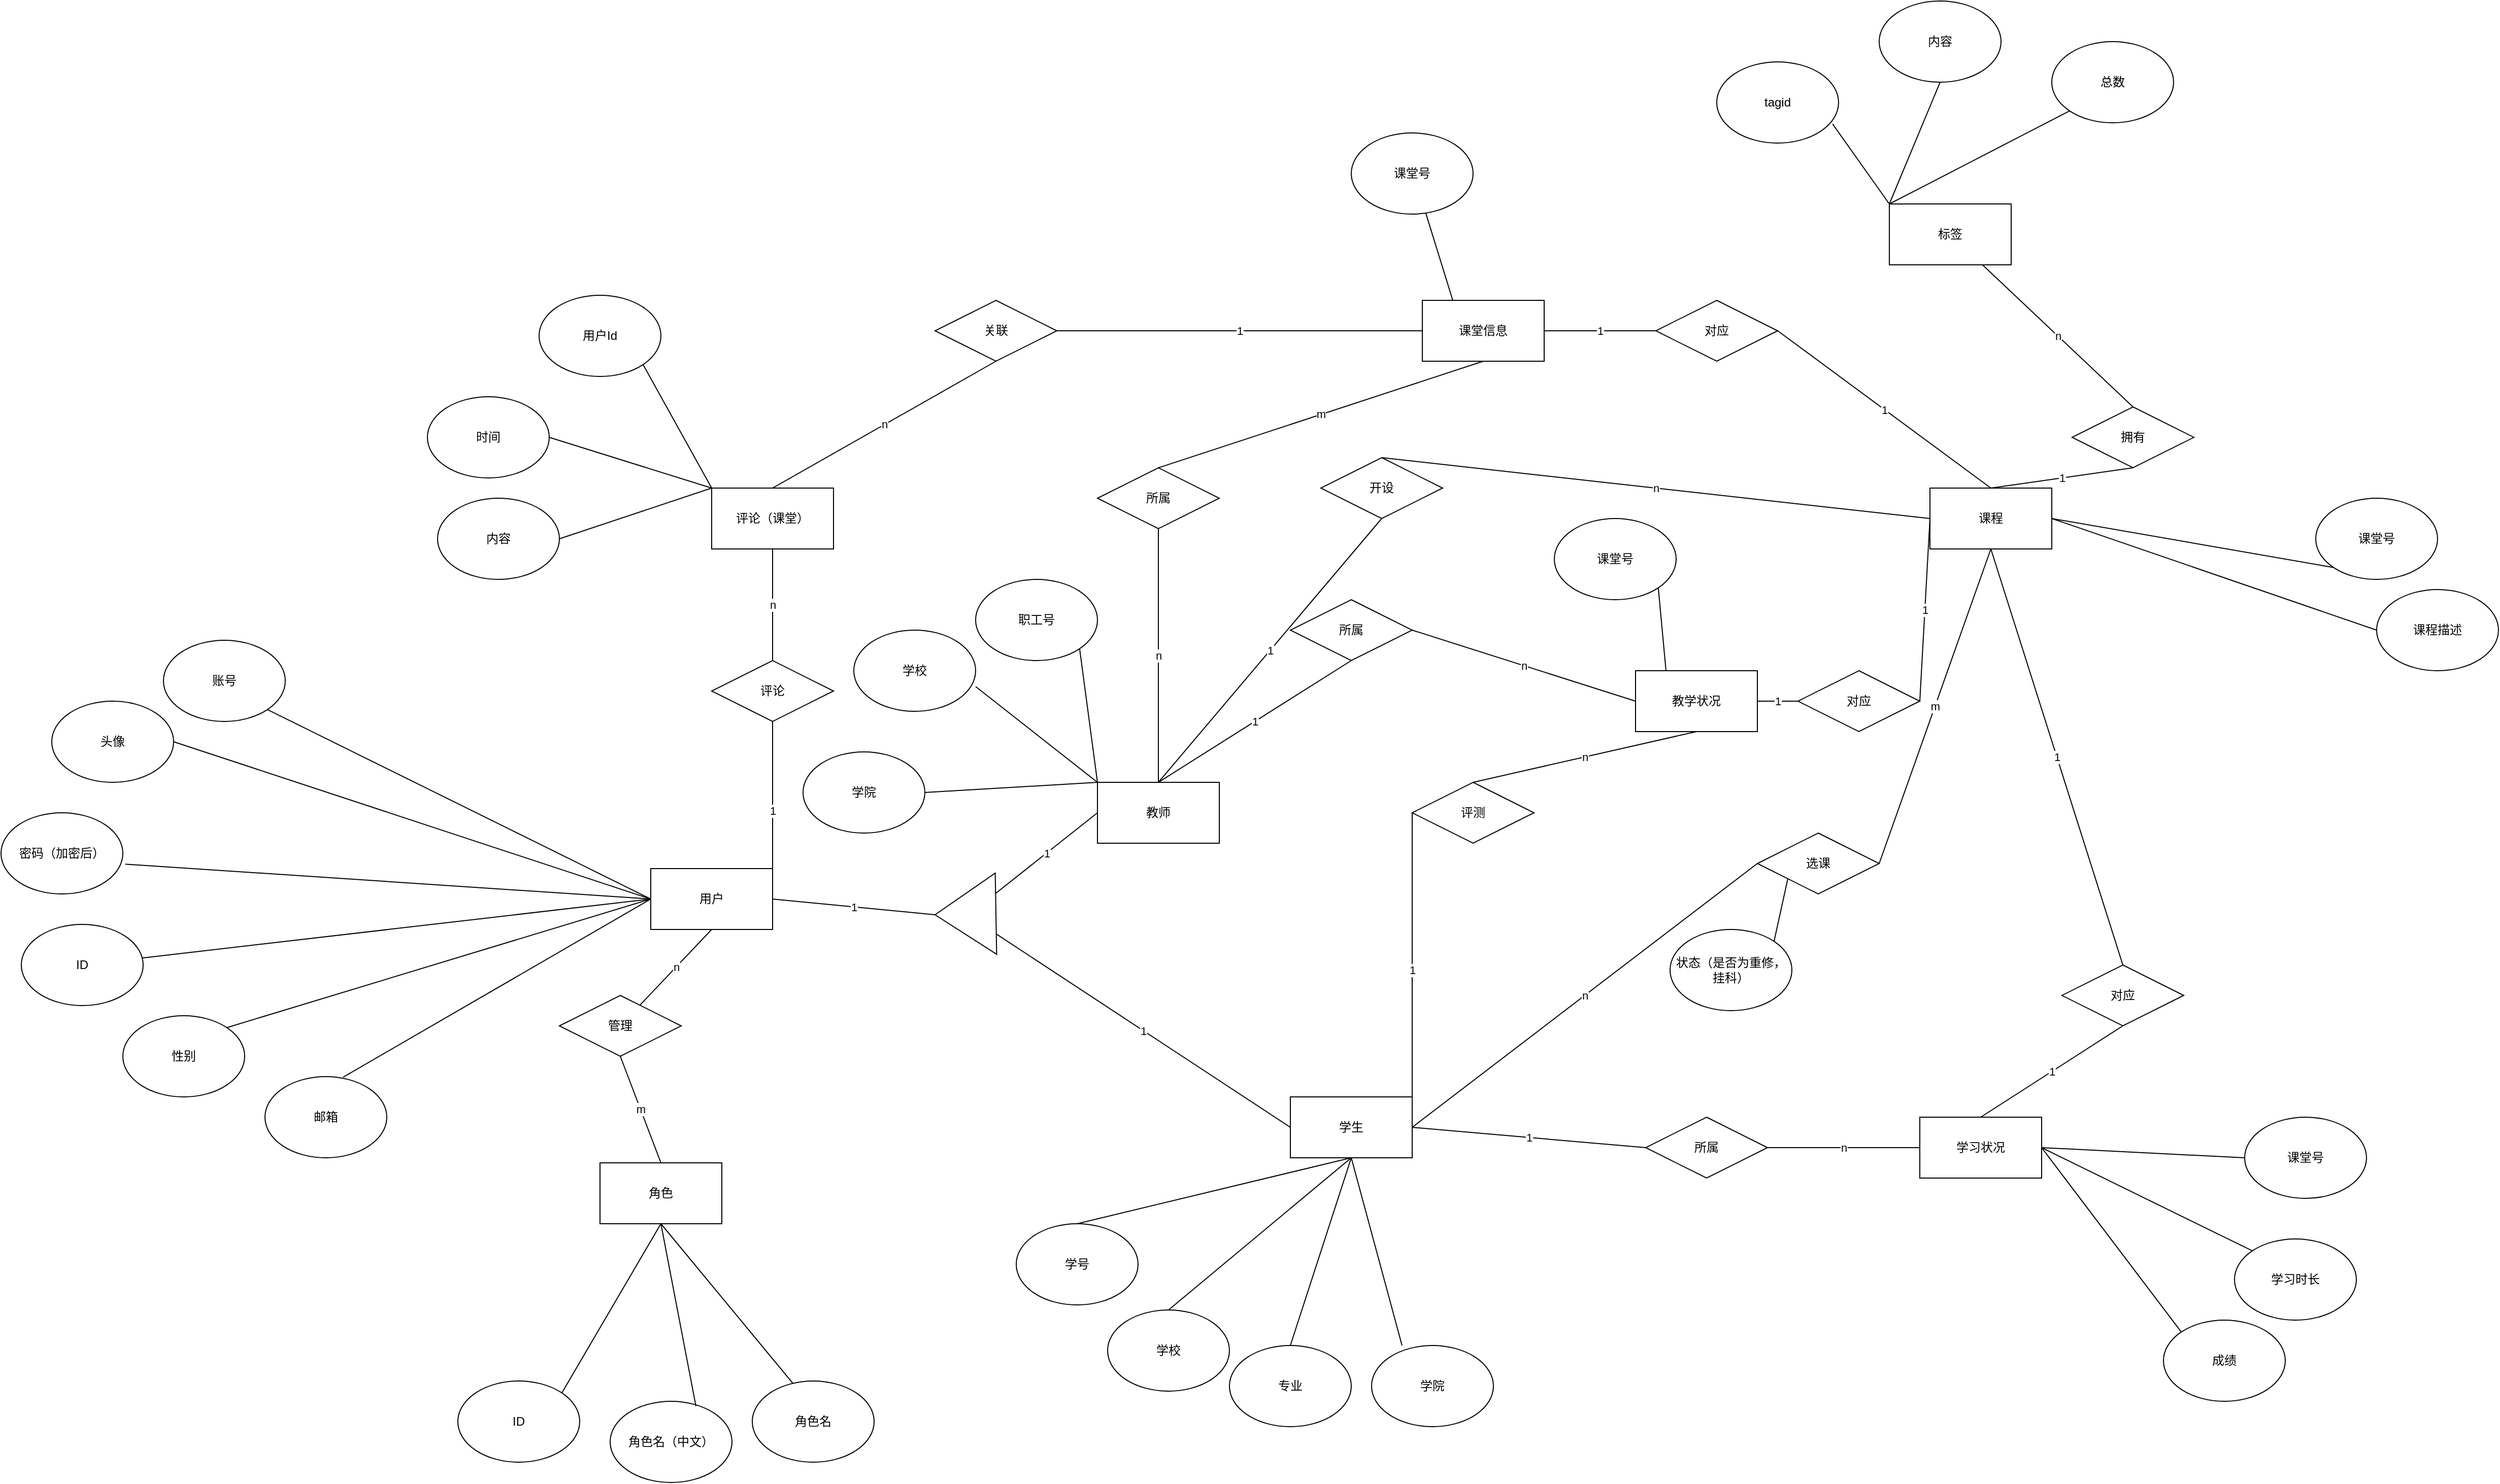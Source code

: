 <mxfile version="24.4.4" type="github">
  <diagram name="第 1 页" id="cqVoouBwEhZ9X5KKcfai">
    <mxGraphModel dx="2889" dy="1783" grid="1" gridSize="10" guides="1" tooltips="1" connect="1" arrows="1" fold="1" page="1" pageScale="1" pageWidth="827" pageHeight="1169" math="0" shadow="0">
      <root>
        <mxCell id="0" />
        <mxCell id="1" parent="0" />
        <mxCell id="4bgU9eHifBUtjP_TErYf-2" value="教师" style="rounded=0;whiteSpace=wrap;html=1;" parent="1" vertex="1">
          <mxGeometry x="-210" y="30" width="120" height="60" as="geometry" />
        </mxCell>
        <mxCell id="4bgU9eHifBUtjP_TErYf-3" value="角色" style="rounded=0;whiteSpace=wrap;html=1;" parent="1" vertex="1">
          <mxGeometry x="-700" y="405" width="120" height="60" as="geometry" />
        </mxCell>
        <mxCell id="4bgU9eHifBUtjP_TErYf-4" value="课程" style="rounded=0;whiteSpace=wrap;html=1;" parent="1" vertex="1">
          <mxGeometry x="610" y="-260" width="120" height="60" as="geometry" />
        </mxCell>
        <mxCell id="4bgU9eHifBUtjP_TErYf-6" value="用户" style="rounded=0;whiteSpace=wrap;html=1;" parent="1" vertex="1">
          <mxGeometry x="-650" y="115" width="120" height="60" as="geometry" />
        </mxCell>
        <mxCell id="4bgU9eHifBUtjP_TErYf-8" value="课堂信息" style="rounded=0;whiteSpace=wrap;html=1;" parent="1" vertex="1">
          <mxGeometry x="110" y="-445" width="120" height="60" as="geometry" />
        </mxCell>
        <mxCell id="_ENiOjXf8TxeeVIYlNAx-7" value="" style="edgeStyle=orthogonalEdgeStyle;rounded=0;orthogonalLoop=1;jettySize=auto;html=1;curved=1;strokeColor=none;" parent="1" source="NrnrOwtd3N4r6KxvUDXM-1" edge="1">
          <mxGeometry relative="1" as="geometry">
            <mxPoint x="780" y="-110" as="targetPoint" />
          </mxGeometry>
        </mxCell>
        <mxCell id="_ENiOjXf8TxeeVIYlNAx-1" value="管理" style="rhombus;whiteSpace=wrap;html=1;" parent="1" vertex="1">
          <mxGeometry x="-740" y="240" width="120" height="60" as="geometry" />
        </mxCell>
        <mxCell id="_ENiOjXf8TxeeVIYlNAx-10" value="m" style="endArrow=none;html=1;rounded=0;exitX=0.5;exitY=1;exitDx=0;exitDy=0;entryX=0.5;entryY=0;entryDx=0;entryDy=0;" parent="1" source="_ENiOjXf8TxeeVIYlNAx-1" target="4bgU9eHifBUtjP_TErYf-3" edge="1">
          <mxGeometry width="50" height="50" relative="1" as="geometry">
            <mxPoint x="320" y="610" as="sourcePoint" />
            <mxPoint x="190" y="730" as="targetPoint" />
          </mxGeometry>
        </mxCell>
        <mxCell id="_ENiOjXf8TxeeVIYlNAx-14" value="n" style="endArrow=none;html=1;rounded=0;exitX=0.5;exitY=1;exitDx=0;exitDy=0;" parent="1" source="4bgU9eHifBUtjP_TErYf-6" target="_ENiOjXf8TxeeVIYlNAx-1" edge="1">
          <mxGeometry width="50" height="50" relative="1" as="geometry">
            <mxPoint x="390" y="500" as="sourcePoint" />
            <mxPoint x="390" y="530" as="targetPoint" />
          </mxGeometry>
        </mxCell>
        <mxCell id="_ENiOjXf8TxeeVIYlNAx-17" value="1" style="endArrow=none;html=1;rounded=0;exitX=1;exitY=0.5;exitDx=0;exitDy=0;entryX=1;entryY=0.5;entryDx=0;entryDy=0;" parent="1" source="yRXkFGDhp4ZDQFp8mR-t-1" target="4bgU9eHifBUtjP_TErYf-6" edge="1">
          <mxGeometry width="50" height="50" relative="1" as="geometry">
            <mxPoint x="-370" y="155" as="sourcePoint" />
            <mxPoint x="-100" y="370" as="targetPoint" />
          </mxGeometry>
        </mxCell>
        <mxCell id="_ENiOjXf8TxeeVIYlNAx-18" value="1" style="endArrow=none;html=1;rounded=0;entryX=0;entryY=0.5;entryDx=0;entryDy=0;exitX=0;exitY=0.25;exitDx=0;exitDy=0;" parent="1" source="yRXkFGDhp4ZDQFp8mR-t-1" target="4bgU9eHifBUtjP_TErYf-1" edge="1">
          <mxGeometry width="50" height="50" relative="1" as="geometry">
            <mxPoint x="-250" y="155" as="sourcePoint" />
            <mxPoint x="565" y="270" as="targetPoint" />
          </mxGeometry>
        </mxCell>
        <mxCell id="_ENiOjXf8TxeeVIYlNAx-19" value="1" style="endArrow=none;html=1;rounded=0;entryX=0;entryY=0.5;entryDx=0;entryDy=0;exitX=0;exitY=0.75;exitDx=0;exitDy=0;" parent="1" source="yRXkFGDhp4ZDQFp8mR-t-1" target="4bgU9eHifBUtjP_TErYf-2" edge="1">
          <mxGeometry width="50" height="50" relative="1" as="geometry">
            <mxPoint x="-250" y="155" as="sourcePoint" />
            <mxPoint x="565" y="270" as="targetPoint" />
          </mxGeometry>
        </mxCell>
        <mxCell id="_ENiOjXf8TxeeVIYlNAx-21" value="所属" style="rhombus;whiteSpace=wrap;html=1;" parent="1" vertex="1">
          <mxGeometry x="-210" y="-280" width="120" height="60" as="geometry" />
        </mxCell>
        <mxCell id="_ENiOjXf8TxeeVIYlNAx-22" value="选课" style="rhombus;whiteSpace=wrap;html=1;" parent="1" vertex="1">
          <mxGeometry x="440" y="80" width="120" height="60" as="geometry" />
        </mxCell>
        <mxCell id="_ENiOjXf8TxeeVIYlNAx-23" value="m" style="endArrow=none;html=1;rounded=0;entryX=0.5;entryY=1;entryDx=0;entryDy=0;exitX=0.5;exitY=0;exitDx=0;exitDy=0;" parent="1" source="_ENiOjXf8TxeeVIYlNAx-21" target="4bgU9eHifBUtjP_TErYf-8" edge="1">
          <mxGeometry width="50" height="50" relative="1" as="geometry">
            <mxPoint x="510" as="sourcePoint" />
            <mxPoint x="560" y="-50" as="targetPoint" />
          </mxGeometry>
        </mxCell>
        <mxCell id="_ENiOjXf8TxeeVIYlNAx-24" value="n" style="endArrow=none;html=1;rounded=0;exitX=0.5;exitY=1;exitDx=0;exitDy=0;entryX=0.5;entryY=0;entryDx=0;entryDy=0;" parent="1" source="_ENiOjXf8TxeeVIYlNAx-21" target="4bgU9eHifBUtjP_TErYf-2" edge="1">
          <mxGeometry width="50" height="50" relative="1" as="geometry">
            <mxPoint x="510" as="sourcePoint" />
            <mxPoint x="560" y="-50" as="targetPoint" />
          </mxGeometry>
        </mxCell>
        <mxCell id="_ENiOjXf8TxeeVIYlNAx-25" value="m" style="endArrow=none;html=1;rounded=0;entryX=0.5;entryY=1;entryDx=0;entryDy=0;exitX=1;exitY=0.5;exitDx=0;exitDy=0;" parent="1" source="_ENiOjXf8TxeeVIYlNAx-22" target="4bgU9eHifBUtjP_TErYf-4" edge="1">
          <mxGeometry width="50" height="50" relative="1" as="geometry">
            <mxPoint x="510" as="sourcePoint" />
            <mxPoint x="560" y="-50" as="targetPoint" />
          </mxGeometry>
        </mxCell>
        <mxCell id="_ENiOjXf8TxeeVIYlNAx-26" value="n" style="endArrow=none;html=1;rounded=0;entryX=1;entryY=0.5;entryDx=0;entryDy=0;exitX=0;exitY=0.5;exitDx=0;exitDy=0;" parent="1" source="_ENiOjXf8TxeeVIYlNAx-22" target="4bgU9eHifBUtjP_TErYf-1" edge="1">
          <mxGeometry width="50" height="50" relative="1" as="geometry">
            <mxPoint x="700" y="140" as="sourcePoint" />
            <mxPoint x="560" y="-50" as="targetPoint" />
          </mxGeometry>
        </mxCell>
        <mxCell id="_ENiOjXf8TxeeVIYlNAx-27" value="对应" style="rhombus;whiteSpace=wrap;html=1;" parent="1" vertex="1">
          <mxGeometry x="340" y="-445" width="120" height="60" as="geometry" />
        </mxCell>
        <mxCell id="_ENiOjXf8TxeeVIYlNAx-28" value="1" style="endArrow=none;html=1;rounded=0;entryX=1;entryY=0.5;entryDx=0;entryDy=0;exitX=0;exitY=0.5;exitDx=0;exitDy=0;" parent="1" source="_ENiOjXf8TxeeVIYlNAx-27" target="4bgU9eHifBUtjP_TErYf-8" edge="1">
          <mxGeometry width="50" height="50" relative="1" as="geometry">
            <mxPoint x="510" y="-100" as="sourcePoint" />
            <mxPoint x="560" y="-150" as="targetPoint" />
          </mxGeometry>
        </mxCell>
        <mxCell id="_ENiOjXf8TxeeVIYlNAx-29" value="1" style="endArrow=none;html=1;rounded=0;entryX=1;entryY=0.5;entryDx=0;entryDy=0;exitX=0.5;exitY=0;exitDx=0;exitDy=0;" parent="1" source="4bgU9eHifBUtjP_TErYf-4" target="_ENiOjXf8TxeeVIYlNAx-27" edge="1">
          <mxGeometry width="50" height="50" relative="1" as="geometry">
            <mxPoint x="510" y="-100" as="sourcePoint" />
            <mxPoint x="560" y="-150" as="targetPoint" />
          </mxGeometry>
        </mxCell>
        <mxCell id="_ENiOjXf8TxeeVIYlNAx-30" value="学习状况" style="rounded=0;whiteSpace=wrap;html=1;" parent="1" vertex="1">
          <mxGeometry x="600" y="360" width="120" height="60" as="geometry" />
        </mxCell>
        <mxCell id="_ENiOjXf8TxeeVIYlNAx-32" value="教学状况" style="rounded=0;whiteSpace=wrap;html=1;" parent="1" vertex="1">
          <mxGeometry x="320" y="-80" width="120" height="60" as="geometry" />
        </mxCell>
        <mxCell id="_ENiOjXf8TxeeVIYlNAx-40" value="评论（课堂）" style="rounded=0;whiteSpace=wrap;html=1;" parent="1" vertex="1">
          <mxGeometry x="-590" y="-260" width="120" height="60" as="geometry" />
        </mxCell>
        <mxCell id="_ENiOjXf8TxeeVIYlNAx-43" value="对应" style="rhombus;whiteSpace=wrap;html=1;" parent="1" vertex="1">
          <mxGeometry x="480" y="-80" width="120" height="60" as="geometry" />
        </mxCell>
        <mxCell id="_ENiOjXf8TxeeVIYlNAx-44" value="对应" style="rhombus;whiteSpace=wrap;html=1;" parent="1" vertex="1">
          <mxGeometry x="740" y="210" width="120" height="60" as="geometry" />
        </mxCell>
        <mxCell id="_ENiOjXf8TxeeVIYlNAx-45" value="1" style="endArrow=none;html=1;rounded=0;entryX=0;entryY=0.5;entryDx=0;entryDy=0;exitX=1;exitY=0.5;exitDx=0;exitDy=0;" parent="1" source="_ENiOjXf8TxeeVIYlNAx-43" target="4bgU9eHifBUtjP_TErYf-4" edge="1">
          <mxGeometry width="50" height="50" relative="1" as="geometry">
            <mxPoint x="370" as="sourcePoint" />
            <mxPoint x="420" y="-50" as="targetPoint" />
          </mxGeometry>
        </mxCell>
        <mxCell id="_ENiOjXf8TxeeVIYlNAx-46" value="1" style="endArrow=none;html=1;rounded=0;entryX=0;entryY=0.5;entryDx=0;entryDy=0;exitX=1;exitY=0.5;exitDx=0;exitDy=0;" parent="1" source="_ENiOjXf8TxeeVIYlNAx-32" target="_ENiOjXf8TxeeVIYlNAx-43" edge="1">
          <mxGeometry width="50" height="50" relative="1" as="geometry">
            <mxPoint x="370" as="sourcePoint" />
            <mxPoint x="420" y="-50" as="targetPoint" />
          </mxGeometry>
        </mxCell>
        <mxCell id="_ENiOjXf8TxeeVIYlNAx-47" value="1" style="endArrow=none;html=1;rounded=0;entryX=0.5;entryY=0;entryDx=0;entryDy=0;exitX=0.5;exitY=1;exitDx=0;exitDy=0;" parent="1" source="4bgU9eHifBUtjP_TErYf-4" target="_ENiOjXf8TxeeVIYlNAx-44" edge="1">
          <mxGeometry width="50" height="50" relative="1" as="geometry">
            <mxPoint x="580" y="-50" as="sourcePoint" />
            <mxPoint x="420" y="-50" as="targetPoint" />
          </mxGeometry>
        </mxCell>
        <mxCell id="_ENiOjXf8TxeeVIYlNAx-49" value="1" style="endArrow=none;html=1;rounded=0;entryX=0.5;entryY=0;entryDx=0;entryDy=0;exitX=0.5;exitY=1;exitDx=0;exitDy=0;" parent="1" source="_ENiOjXf8TxeeVIYlNAx-44" target="_ENiOjXf8TxeeVIYlNAx-30" edge="1">
          <mxGeometry width="50" height="50" relative="1" as="geometry">
            <mxPoint x="370" as="sourcePoint" />
            <mxPoint x="420" y="-50" as="targetPoint" />
          </mxGeometry>
        </mxCell>
        <mxCell id="_ENiOjXf8TxeeVIYlNAx-51" value="所属" style="rhombus;whiteSpace=wrap;html=1;" parent="1" vertex="1">
          <mxGeometry x="-20" y="-150" width="120" height="60" as="geometry" />
        </mxCell>
        <mxCell id="_ENiOjXf8TxeeVIYlNAx-52" value="所属" style="rhombus;whiteSpace=wrap;html=1;" parent="1" vertex="1">
          <mxGeometry x="330" y="360" width="120" height="60" as="geometry" />
        </mxCell>
        <mxCell id="_ENiOjXf8TxeeVIYlNAx-53" value="1" style="endArrow=none;html=1;rounded=0;entryX=0;entryY=0.5;entryDx=0;entryDy=0;exitX=1;exitY=0.5;exitDx=0;exitDy=0;" parent="1" source="4bgU9eHifBUtjP_TErYf-1" target="_ENiOjXf8TxeeVIYlNAx-52" edge="1">
          <mxGeometry width="50" height="50" relative="1" as="geometry">
            <mxPoint x="370" y="100" as="sourcePoint" />
            <mxPoint x="420" y="50" as="targetPoint" />
          </mxGeometry>
        </mxCell>
        <mxCell id="_ENiOjXf8TxeeVIYlNAx-54" value="n" style="endArrow=none;html=1;rounded=0;entryX=0;entryY=0.5;entryDx=0;entryDy=0;exitX=1;exitY=0.5;exitDx=0;exitDy=0;" parent="1" source="_ENiOjXf8TxeeVIYlNAx-52" target="_ENiOjXf8TxeeVIYlNAx-30" edge="1">
          <mxGeometry width="50" height="50" relative="1" as="geometry">
            <mxPoint x="370" y="100" as="sourcePoint" />
            <mxPoint x="420" y="50" as="targetPoint" />
          </mxGeometry>
        </mxCell>
        <mxCell id="_ENiOjXf8TxeeVIYlNAx-55" value="1" style="endArrow=none;html=1;rounded=0;entryX=0.5;entryY=1;entryDx=0;entryDy=0;exitX=0.5;exitY=0;exitDx=0;exitDy=0;" parent="1" source="4bgU9eHifBUtjP_TErYf-2" target="_ENiOjXf8TxeeVIYlNAx-51" edge="1">
          <mxGeometry width="50" height="50" relative="1" as="geometry">
            <mxPoint x="370" y="100" as="sourcePoint" />
            <mxPoint x="420" y="50" as="targetPoint" />
          </mxGeometry>
        </mxCell>
        <mxCell id="_ENiOjXf8TxeeVIYlNAx-56" value="n" style="endArrow=none;html=1;rounded=0;entryX=0;entryY=0.5;entryDx=0;entryDy=0;exitX=1;exitY=0.5;exitDx=0;exitDy=0;" parent="1" source="_ENiOjXf8TxeeVIYlNAx-51" target="_ENiOjXf8TxeeVIYlNAx-32" edge="1">
          <mxGeometry width="50" height="50" relative="1" as="geometry">
            <mxPoint x="370" y="100" as="sourcePoint" />
            <mxPoint x="420" y="50" as="targetPoint" />
          </mxGeometry>
        </mxCell>
        <mxCell id="_ENiOjXf8TxeeVIYlNAx-58" value="标签" style="rounded=0;whiteSpace=wrap;html=1;" parent="1" vertex="1">
          <mxGeometry x="570" y="-540" width="120" height="60" as="geometry" />
        </mxCell>
        <mxCell id="_ENiOjXf8TxeeVIYlNAx-59" value="拥有" style="rhombus;whiteSpace=wrap;html=1;" parent="1" vertex="1">
          <mxGeometry x="750" y="-340" width="120" height="60" as="geometry" />
        </mxCell>
        <mxCell id="_ENiOjXf8TxeeVIYlNAx-60" value="1" style="endArrow=none;html=1;rounded=0;entryX=0.5;entryY=1;entryDx=0;entryDy=0;exitX=0.5;exitY=0;exitDx=0;exitDy=0;" parent="1" source="4bgU9eHifBUtjP_TErYf-4" target="_ENiOjXf8TxeeVIYlNAx-59" edge="1">
          <mxGeometry width="50" height="50" relative="1" as="geometry">
            <mxPoint x="550" y="-200" as="sourcePoint" />
            <mxPoint x="600" y="-250" as="targetPoint" />
          </mxGeometry>
        </mxCell>
        <mxCell id="_ENiOjXf8TxeeVIYlNAx-61" value="n" style="endArrow=none;html=1;rounded=0;exitX=0.5;exitY=0;exitDx=0;exitDy=0;" parent="1" source="_ENiOjXf8TxeeVIYlNAx-59" target="_ENiOjXf8TxeeVIYlNAx-58" edge="1">
          <mxGeometry width="50" height="50" relative="1" as="geometry">
            <mxPoint x="550" y="-200" as="sourcePoint" />
            <mxPoint x="600" y="-250" as="targetPoint" />
          </mxGeometry>
        </mxCell>
        <mxCell id="_ENiOjXf8TxeeVIYlNAx-62" value="关联" style="rhombus;whiteSpace=wrap;html=1;" parent="1" vertex="1">
          <mxGeometry x="-370" y="-445" width="120" height="60" as="geometry" />
        </mxCell>
        <mxCell id="_ENiOjXf8TxeeVIYlNAx-63" value="n" style="endArrow=none;html=1;rounded=0;entryX=0.5;entryY=0;entryDx=0;entryDy=0;exitX=0.5;exitY=1;exitDx=0;exitDy=0;" parent="1" source="_ENiOjXf8TxeeVIYlNAx-62" target="_ENiOjXf8TxeeVIYlNAx-40" edge="1">
          <mxGeometry width="50" height="50" relative="1" as="geometry">
            <mxPoint x="560" y="-300" as="sourcePoint" />
            <mxPoint x="610" y="-350" as="targetPoint" />
          </mxGeometry>
        </mxCell>
        <mxCell id="_ENiOjXf8TxeeVIYlNAx-64" value="1" style="endArrow=none;html=1;rounded=0;entryX=1;entryY=0.5;entryDx=0;entryDy=0;exitX=0;exitY=0.5;exitDx=0;exitDy=0;" parent="1" source="4bgU9eHifBUtjP_TErYf-8" target="_ENiOjXf8TxeeVIYlNAx-62" edge="1">
          <mxGeometry width="50" height="50" relative="1" as="geometry">
            <mxPoint x="560" y="-300" as="sourcePoint" />
            <mxPoint x="610" y="-350" as="targetPoint" />
          </mxGeometry>
        </mxCell>
        <mxCell id="_ENiOjXf8TxeeVIYlNAx-66" value="账号" style="ellipse;whiteSpace=wrap;html=1;" parent="1" vertex="1">
          <mxGeometry x="-1130" y="-110" width="120" height="80" as="geometry" />
        </mxCell>
        <mxCell id="_ENiOjXf8TxeeVIYlNAx-67" value="ID" style="ellipse;whiteSpace=wrap;html=1;" parent="1" vertex="1">
          <mxGeometry x="-1270" y="170" width="120" height="80" as="geometry" />
        </mxCell>
        <mxCell id="_ENiOjXf8TxeeVIYlNAx-68" value="密码（加密后）" style="ellipse;whiteSpace=wrap;html=1;" parent="1" vertex="1">
          <mxGeometry x="-1290" y="60" width="120" height="80" as="geometry" />
        </mxCell>
        <mxCell id="_ENiOjXf8TxeeVIYlNAx-69" value="" style="endArrow=none;html=1;rounded=0;exitX=0;exitY=0.5;exitDx=0;exitDy=0;" parent="1" source="4bgU9eHifBUtjP_TErYf-6" target="_ENiOjXf8TxeeVIYlNAx-67" edge="1">
          <mxGeometry width="50" height="50" relative="1" as="geometry">
            <mxPoint x="450" y="340" as="sourcePoint" />
            <mxPoint x="500" y="290" as="targetPoint" />
          </mxGeometry>
        </mxCell>
        <mxCell id="_ENiOjXf8TxeeVIYlNAx-70" value="" style="endArrow=none;html=1;rounded=0;entryX=1;entryY=1;entryDx=0;entryDy=0;exitX=0;exitY=0.5;exitDx=0;exitDy=0;" parent="1" source="4bgU9eHifBUtjP_TErYf-6" target="_ENiOjXf8TxeeVIYlNAx-66" edge="1">
          <mxGeometry width="50" height="50" relative="1" as="geometry">
            <mxPoint x="320" y="350" as="sourcePoint" />
            <mxPoint x="500" y="290" as="targetPoint" />
          </mxGeometry>
        </mxCell>
        <mxCell id="_ENiOjXf8TxeeVIYlNAx-71" value="" style="endArrow=none;html=1;rounded=0;exitX=1.02;exitY=0.633;exitDx=0;exitDy=0;entryX=0;entryY=0.5;entryDx=0;entryDy=0;exitPerimeter=0;" parent="1" source="_ENiOjXf8TxeeVIYlNAx-68" target="4bgU9eHifBUtjP_TErYf-6" edge="1">
          <mxGeometry width="50" height="50" relative="1" as="geometry">
            <mxPoint x="450" y="340" as="sourcePoint" />
            <mxPoint x="320" y="350" as="targetPoint" />
          </mxGeometry>
        </mxCell>
        <mxCell id="_ENiOjXf8TxeeVIYlNAx-82" value="角色名（中文）" style="ellipse;whiteSpace=wrap;html=1;" parent="1" vertex="1">
          <mxGeometry x="-690" y="640" width="120" height="80" as="geometry" />
        </mxCell>
        <mxCell id="_ENiOjXf8TxeeVIYlNAx-83" value="角色名" style="ellipse;whiteSpace=wrap;html=1;" parent="1" vertex="1">
          <mxGeometry x="-550" y="620" width="120" height="80" as="geometry" />
        </mxCell>
        <mxCell id="_ENiOjXf8TxeeVIYlNAx-84" value="" style="endArrow=none;html=1;rounded=0;exitX=0.335;exitY=0.032;exitDx=0;exitDy=0;entryX=0.5;entryY=1;entryDx=0;entryDy=0;exitPerimeter=0;" parent="1" source="_ENiOjXf8TxeeVIYlNAx-83" target="4bgU9eHifBUtjP_TErYf-3" edge="1">
          <mxGeometry width="50" height="50" relative="1" as="geometry">
            <mxPoint x="450" y="640" as="sourcePoint" />
            <mxPoint x="130" y="770" as="targetPoint" />
          </mxGeometry>
        </mxCell>
        <mxCell id="_ENiOjXf8TxeeVIYlNAx-85" value="" style="endArrow=none;html=1;rounded=0;entryX=0.5;entryY=1;entryDx=0;entryDy=0;exitX=0.704;exitY=0.06;exitDx=0;exitDy=0;exitPerimeter=0;" parent="1" source="_ENiOjXf8TxeeVIYlNAx-82" target="4bgU9eHifBUtjP_TErYf-3" edge="1">
          <mxGeometry width="50" height="50" relative="1" as="geometry">
            <mxPoint x="450" y="640" as="sourcePoint" />
            <mxPoint x="500" y="590" as="targetPoint" />
          </mxGeometry>
        </mxCell>
        <mxCell id="_ENiOjXf8TxeeVIYlNAx-86" value="ID" style="ellipse;whiteSpace=wrap;html=1;" parent="1" vertex="1">
          <mxGeometry x="-840" y="620" width="120" height="80" as="geometry" />
        </mxCell>
        <mxCell id="_ENiOjXf8TxeeVIYlNAx-88" value="" style="endArrow=none;html=1;rounded=0;entryX=0.5;entryY=1;entryDx=0;entryDy=0;exitX=1;exitY=0;exitDx=0;exitDy=0;" parent="1" source="_ENiOjXf8TxeeVIYlNAx-86" target="4bgU9eHifBUtjP_TErYf-3" edge="1">
          <mxGeometry width="50" height="50" relative="1" as="geometry">
            <mxPoint x="250" y="790" as="sourcePoint" />
            <mxPoint x="300" y="740" as="targetPoint" />
          </mxGeometry>
        </mxCell>
        <mxCell id="_ENiOjXf8TxeeVIYlNAx-92" value="头像" style="ellipse;whiteSpace=wrap;html=1;" parent="1" vertex="1">
          <mxGeometry x="-1240" y="-50" width="120" height="80" as="geometry" />
        </mxCell>
        <mxCell id="_ENiOjXf8TxeeVIYlNAx-99" value="" style="endArrow=none;html=1;rounded=0;entryX=0;entryY=0.5;entryDx=0;entryDy=0;exitX=1;exitY=0.5;exitDx=0;exitDy=0;" parent="1" source="_ENiOjXf8TxeeVIYlNAx-92" target="4bgU9eHifBUtjP_TErYf-6" edge="1">
          <mxGeometry width="50" height="50" relative="1" as="geometry">
            <mxPoint x="470" y="390" as="sourcePoint" />
            <mxPoint x="520" y="340" as="targetPoint" />
          </mxGeometry>
        </mxCell>
        <mxCell id="NrnrOwtd3N4r6KxvUDXM-2" value="1" style="endArrow=none;html=1;rounded=0;exitX=0.5;exitY=0;exitDx=0;exitDy=0;entryX=0.5;entryY=1;entryDx=0;entryDy=0;" parent="1" source="4bgU9eHifBUtjP_TErYf-2" target="NrnrOwtd3N4r6KxvUDXM-1" edge="1">
          <mxGeometry width="50" height="50" relative="1" as="geometry">
            <mxPoint x="600" y="70" as="sourcePoint" />
            <mxPoint x="650" y="20" as="targetPoint" />
          </mxGeometry>
        </mxCell>
        <mxCell id="NrnrOwtd3N4r6KxvUDXM-3" value="n" style="endArrow=none;html=1;rounded=0;exitX=0.5;exitY=0;exitDx=0;exitDy=0;entryX=0;entryY=0.5;entryDx=0;entryDy=0;" parent="1" source="NrnrOwtd3N4r6KxvUDXM-1" target="4bgU9eHifBUtjP_TErYf-4" edge="1">
          <mxGeometry width="50" height="50" relative="1" as="geometry">
            <mxPoint x="600" y="70" as="sourcePoint" />
            <mxPoint x="900" y="-90" as="targetPoint" />
          </mxGeometry>
        </mxCell>
        <mxCell id="NrnrOwtd3N4r6KxvUDXM-4" value="" style="edgeStyle=orthogonalEdgeStyle;rounded=0;orthogonalLoop=1;jettySize=auto;html=1;curved=1;strokeColor=none;" parent="1" source="4bgU9eHifBUtjP_TErYf-1" target="NrnrOwtd3N4r6KxvUDXM-1" edge="1">
          <mxGeometry relative="1" as="geometry">
            <mxPoint x="280" y="585" as="sourcePoint" />
            <mxPoint x="385" y="-110" as="targetPoint" />
          </mxGeometry>
        </mxCell>
        <mxCell id="NrnrOwtd3N4r6KxvUDXM-1" value="开设" style="rhombus;whiteSpace=wrap;html=1;" parent="1" vertex="1">
          <mxGeometry x="10" y="-290" width="120" height="60" as="geometry" />
        </mxCell>
        <mxCell id="NrnrOwtd3N4r6KxvUDXM-22" style="edgeStyle=orthogonalEdgeStyle;rounded=0;orthogonalLoop=1;jettySize=auto;html=1;exitX=0.5;exitY=1;exitDx=0;exitDy=0;" parent="1" edge="1">
          <mxGeometry relative="1" as="geometry">
            <mxPoint x="1130" y="-500" as="sourcePoint" />
            <mxPoint x="1130" y="-500" as="targetPoint" />
          </mxGeometry>
        </mxCell>
        <mxCell id="NrnrOwtd3N4r6KxvUDXM-24" value="评测" style="rhombus;whiteSpace=wrap;html=1;" parent="1" vertex="1">
          <mxGeometry x="100" y="30" width="120" height="60" as="geometry" />
        </mxCell>
        <mxCell id="NrnrOwtd3N4r6KxvUDXM-25" value="1" style="endArrow=none;html=1;rounded=0;exitX=0;exitY=0.5;exitDx=0;exitDy=0;entryX=1;entryY=0.5;entryDx=0;entryDy=0;" parent="1" source="NrnrOwtd3N4r6KxvUDXM-24" target="4bgU9eHifBUtjP_TErYf-1" edge="1">
          <mxGeometry width="50" height="50" relative="1" as="geometry">
            <mxPoint x="110" y="160" as="sourcePoint" />
            <mxPoint x="170" y="293" as="targetPoint" />
          </mxGeometry>
        </mxCell>
        <mxCell id="NrnrOwtd3N4r6KxvUDXM-26" value="n" style="endArrow=none;html=1;rounded=0;exitX=0.5;exitY=0;exitDx=0;exitDy=0;entryX=0.5;entryY=1;entryDx=0;entryDy=0;" parent="1" source="NrnrOwtd3N4r6KxvUDXM-24" target="_ENiOjXf8TxeeVIYlNAx-32" edge="1">
          <mxGeometry width="50" height="50" relative="1" as="geometry">
            <mxPoint x="110" y="-60" as="sourcePoint" />
            <mxPoint x="160" y="-110" as="targetPoint" />
          </mxGeometry>
        </mxCell>
        <mxCell id="NrnrOwtd3N4r6KxvUDXM-27" value="评论" style="rhombus;whiteSpace=wrap;html=1;" parent="1" vertex="1">
          <mxGeometry x="-590" y="-90" width="120" height="60" as="geometry" />
        </mxCell>
        <mxCell id="NrnrOwtd3N4r6KxvUDXM-28" value="1" style="endArrow=none;html=1;rounded=0;exitX=1;exitY=0.5;exitDx=0;exitDy=0;entryX=0.5;entryY=1;entryDx=0;entryDy=0;" parent="1" source="4bgU9eHifBUtjP_TErYf-6" target="NrnrOwtd3N4r6KxvUDXM-27" edge="1">
          <mxGeometry width="50" height="50" relative="1" as="geometry">
            <mxPoint x="110" y="270" as="sourcePoint" />
            <mxPoint x="160" y="220" as="targetPoint" />
          </mxGeometry>
        </mxCell>
        <mxCell id="NrnrOwtd3N4r6KxvUDXM-29" value="n" style="endArrow=none;html=1;rounded=0;exitX=0.5;exitY=0;exitDx=0;exitDy=0;entryX=0.5;entryY=1;entryDx=0;entryDy=0;" parent="1" source="NrnrOwtd3N4r6KxvUDXM-27" target="_ENiOjXf8TxeeVIYlNAx-40" edge="1">
          <mxGeometry width="50" height="50" relative="1" as="geometry">
            <mxPoint x="110" y="-60" as="sourcePoint" />
            <mxPoint x="160" y="-110" as="targetPoint" />
          </mxGeometry>
        </mxCell>
        <mxCell id="NrnrOwtd3N4r6KxvUDXM-30" value="" style="edgeStyle=orthogonalEdgeStyle;rounded=0;orthogonalLoop=1;jettySize=auto;html=1;curved=1;strokeColor=none;" parent="1" target="4bgU9eHifBUtjP_TErYf-1" edge="1">
          <mxGeometry relative="1" as="geometry">
            <mxPoint x="-370" y="290" as="sourcePoint" />
            <mxPoint x="340" y="40" as="targetPoint" />
          </mxGeometry>
        </mxCell>
        <mxCell id="4bgU9eHifBUtjP_TErYf-1" value="学生" style="rounded=0;whiteSpace=wrap;html=1;" parent="1" vertex="1">
          <mxGeometry x="-20" y="340" width="120" height="60" as="geometry" />
        </mxCell>
        <mxCell id="NrnrOwtd3N4r6KxvUDXM-36" value="学号" style="ellipse;whiteSpace=wrap;html=1;" parent="1" vertex="1">
          <mxGeometry x="-290" y="465" width="120" height="80" as="geometry" />
        </mxCell>
        <mxCell id="NrnrOwtd3N4r6KxvUDXM-37" value="" style="endArrow=none;html=1;rounded=0;exitX=0.5;exitY=1;exitDx=0;exitDy=0;entryX=0.5;entryY=0;entryDx=0;entryDy=0;" parent="1" source="4bgU9eHifBUtjP_TErYf-1" target="NrnrOwtd3N4r6KxvUDXM-36" edge="1">
          <mxGeometry width="50" height="50" relative="1" as="geometry">
            <mxPoint x="370" y="490" as="sourcePoint" />
            <mxPoint x="420" y="440" as="targetPoint" />
          </mxGeometry>
        </mxCell>
        <mxCell id="NrnrOwtd3N4r6KxvUDXM-38" value="学校" style="ellipse;whiteSpace=wrap;html=1;" parent="1" vertex="1">
          <mxGeometry x="-200" y="550" width="120" height="80" as="geometry" />
        </mxCell>
        <mxCell id="NrnrOwtd3N4r6KxvUDXM-39" value="" style="endArrow=none;html=1;rounded=0;exitX=0.5;exitY=1;exitDx=0;exitDy=0;entryX=0.5;entryY=0;entryDx=0;entryDy=0;" parent="1" source="4bgU9eHifBUtjP_TErYf-1" target="NrnrOwtd3N4r6KxvUDXM-38" edge="1">
          <mxGeometry width="50" height="50" relative="1" as="geometry">
            <mxPoint x="370" y="490" as="sourcePoint" />
            <mxPoint x="420" y="440" as="targetPoint" />
          </mxGeometry>
        </mxCell>
        <mxCell id="NrnrOwtd3N4r6KxvUDXM-42" value="" style="edgeStyle=orthogonalEdgeStyle;rounded=0;orthogonalLoop=1;jettySize=auto;html=1;curved=1;strokeColor=none;" parent="1" source="_ENiOjXf8TxeeVIYlNAx-1" edge="1">
          <mxGeometry relative="1" as="geometry">
            <mxPoint x="-620" y="270" as="sourcePoint" />
            <mxPoint x="-490" y="290" as="targetPoint" />
          </mxGeometry>
        </mxCell>
        <mxCell id="NrnrOwtd3N4r6KxvUDXM-49" value="课堂号" style="ellipse;whiteSpace=wrap;html=1;" parent="1" vertex="1">
          <mxGeometry x="990" y="-250" width="120" height="80" as="geometry" />
        </mxCell>
        <mxCell id="yRXkFGDhp4ZDQFp8mR-t-1" value="" style="triangle;whiteSpace=wrap;html=1;rotation=-181;" vertex="1" parent="1">
          <mxGeometry x="-370" y="120" width="60" height="80" as="geometry" />
        </mxCell>
        <mxCell id="yRXkFGDhp4ZDQFp8mR-t-4" value="职工号" style="ellipse;whiteSpace=wrap;html=1;" vertex="1" parent="1">
          <mxGeometry x="-330" y="-170" width="120" height="80" as="geometry" />
        </mxCell>
        <mxCell id="yRXkFGDhp4ZDQFp8mR-t-5" value="学校" style="ellipse;whiteSpace=wrap;html=1;" vertex="1" parent="1">
          <mxGeometry x="-450" y="-120" width="120" height="80" as="geometry" />
        </mxCell>
        <mxCell id="yRXkFGDhp4ZDQFp8mR-t-6" value="专业" style="ellipse;whiteSpace=wrap;html=1;" vertex="1" parent="1">
          <mxGeometry x="-80" y="585" width="120" height="80" as="geometry" />
        </mxCell>
        <mxCell id="yRXkFGDhp4ZDQFp8mR-t-7" value="" style="endArrow=none;html=1;rounded=0;entryX=0.5;entryY=0;entryDx=0;entryDy=0;" edge="1" parent="1" target="yRXkFGDhp4ZDQFp8mR-t-6">
          <mxGeometry width="50" height="50" relative="1" as="geometry">
            <mxPoint x="40" y="400" as="sourcePoint" />
            <mxPoint x="80" y="550" as="targetPoint" />
          </mxGeometry>
        </mxCell>
        <mxCell id="yRXkFGDhp4ZDQFp8mR-t-8" value="课程描述" style="ellipse;whiteSpace=wrap;html=1;" vertex="1" parent="1">
          <mxGeometry x="1050" y="-160" width="120" height="80" as="geometry" />
        </mxCell>
        <mxCell id="yRXkFGDhp4ZDQFp8mR-t-9" value="" style="endArrow=none;html=1;rounded=0;entryX=0;entryY=1;entryDx=0;entryDy=0;exitX=1;exitY=0.5;exitDx=0;exitDy=0;" edge="1" parent="1" source="4bgU9eHifBUtjP_TErYf-4" target="NrnrOwtd3N4r6KxvUDXM-49">
          <mxGeometry width="50" height="50" relative="1" as="geometry">
            <mxPoint x="730" y="-90" as="sourcePoint" />
            <mxPoint x="780" y="-140" as="targetPoint" />
          </mxGeometry>
        </mxCell>
        <mxCell id="yRXkFGDhp4ZDQFp8mR-t-10" value="" style="endArrow=none;html=1;rounded=0;entryX=0;entryY=0.5;entryDx=0;entryDy=0;exitX=1;exitY=0.5;exitDx=0;exitDy=0;" edge="1" parent="1" source="4bgU9eHifBUtjP_TErYf-4" target="yRXkFGDhp4ZDQFp8mR-t-8">
          <mxGeometry width="50" height="50" relative="1" as="geometry">
            <mxPoint x="940" y="-60" as="sourcePoint" />
            <mxPoint x="780" y="-140" as="targetPoint" />
          </mxGeometry>
        </mxCell>
        <mxCell id="yRXkFGDhp4ZDQFp8mR-t-11" value="课堂号" style="ellipse;whiteSpace=wrap;html=1;" vertex="1" parent="1">
          <mxGeometry x="920" y="360" width="120" height="80" as="geometry" />
        </mxCell>
        <mxCell id="yRXkFGDhp4ZDQFp8mR-t-12" value="" style="endArrow=none;html=1;rounded=0;exitX=1;exitY=0.5;exitDx=0;exitDy=0;entryX=0;entryY=0.5;entryDx=0;entryDy=0;" edge="1" parent="1" source="_ENiOjXf8TxeeVIYlNAx-30" target="yRXkFGDhp4ZDQFp8mR-t-11">
          <mxGeometry width="50" height="50" relative="1" as="geometry">
            <mxPoint x="730" y="340" as="sourcePoint" />
            <mxPoint x="780" y="290" as="targetPoint" />
          </mxGeometry>
        </mxCell>
        <mxCell id="yRXkFGDhp4ZDQFp8mR-t-13" value="" style="endArrow=none;html=1;rounded=0;entryX=1;entryY=0.5;entryDx=0;entryDy=0;exitX=0;exitY=0;exitDx=0;exitDy=0;" edge="1" parent="1" source="yRXkFGDhp4ZDQFp8mR-t-14" target="_ENiOjXf8TxeeVIYlNAx-30">
          <mxGeometry width="50" height="50" relative="1" as="geometry">
            <mxPoint x="870" y="530" as="sourcePoint" />
            <mxPoint x="780" y="520" as="targetPoint" />
          </mxGeometry>
        </mxCell>
        <mxCell id="yRXkFGDhp4ZDQFp8mR-t-14" value="学习时长" style="ellipse;whiteSpace=wrap;html=1;" vertex="1" parent="1">
          <mxGeometry x="910" y="480" width="120" height="80" as="geometry" />
        </mxCell>
        <mxCell id="yRXkFGDhp4ZDQFp8mR-t-15" value="成绩" style="ellipse;whiteSpace=wrap;html=1;" vertex="1" parent="1">
          <mxGeometry x="840" y="560" width="120" height="80" as="geometry" />
        </mxCell>
        <mxCell id="yRXkFGDhp4ZDQFp8mR-t-16" value="" style="endArrow=none;html=1;rounded=0;exitX=1;exitY=0.5;exitDx=0;exitDy=0;entryX=0;entryY=0;entryDx=0;entryDy=0;" edge="1" parent="1" source="_ENiOjXf8TxeeVIYlNAx-30" target="yRXkFGDhp4ZDQFp8mR-t-15">
          <mxGeometry width="50" height="50" relative="1" as="geometry">
            <mxPoint x="730" y="350" as="sourcePoint" />
            <mxPoint x="780" y="300" as="targetPoint" />
          </mxGeometry>
        </mxCell>
        <mxCell id="yRXkFGDhp4ZDQFp8mR-t-17" value="" style="endArrow=none;html=1;rounded=0;exitX=1;exitY=1;exitDx=0;exitDy=0;entryX=0;entryY=0;entryDx=0;entryDy=0;" edge="1" parent="1" source="yRXkFGDhp4ZDQFp8mR-t-4" target="4bgU9eHifBUtjP_TErYf-2">
          <mxGeometry width="50" height="50" relative="1" as="geometry">
            <mxPoint x="-250" as="sourcePoint" />
            <mxPoint x="-200" y="-50" as="targetPoint" />
          </mxGeometry>
        </mxCell>
        <mxCell id="yRXkFGDhp4ZDQFp8mR-t-18" value="" style="endArrow=none;html=1;rounded=0;exitX=1;exitY=0.695;exitDx=0;exitDy=0;exitPerimeter=0;entryX=0;entryY=0;entryDx=0;entryDy=0;" edge="1" parent="1" source="yRXkFGDhp4ZDQFp8mR-t-5" target="4bgU9eHifBUtjP_TErYf-2">
          <mxGeometry width="50" height="50" relative="1" as="geometry">
            <mxPoint x="-250" as="sourcePoint" />
            <mxPoint x="-200" y="-50" as="targetPoint" />
          </mxGeometry>
        </mxCell>
        <mxCell id="yRXkFGDhp4ZDQFp8mR-t-19" value="用户Id" style="ellipse;whiteSpace=wrap;html=1;" vertex="1" parent="1">
          <mxGeometry x="-760" y="-450" width="120" height="80" as="geometry" />
        </mxCell>
        <mxCell id="yRXkFGDhp4ZDQFp8mR-t-20" value="" style="endArrow=none;html=1;rounded=0;exitX=1;exitY=1;exitDx=0;exitDy=0;entryX=0;entryY=0;entryDx=0;entryDy=0;" edge="1" parent="1" source="yRXkFGDhp4ZDQFp8mR-t-19" target="_ENiOjXf8TxeeVIYlNAx-40">
          <mxGeometry width="50" height="50" relative="1" as="geometry">
            <mxPoint x="-250" y="-240" as="sourcePoint" />
            <mxPoint x="-200" y="-290" as="targetPoint" />
          </mxGeometry>
        </mxCell>
        <mxCell id="yRXkFGDhp4ZDQFp8mR-t-21" value="时间" style="ellipse;whiteSpace=wrap;html=1;" vertex="1" parent="1">
          <mxGeometry x="-870" y="-350" width="120" height="80" as="geometry" />
        </mxCell>
        <mxCell id="yRXkFGDhp4ZDQFp8mR-t-22" value="" style="endArrow=none;html=1;rounded=0;exitX=1;exitY=0.5;exitDx=0;exitDy=0;entryX=0;entryY=0;entryDx=0;entryDy=0;" edge="1" parent="1" source="yRXkFGDhp4ZDQFp8mR-t-21" target="_ENiOjXf8TxeeVIYlNAx-40">
          <mxGeometry width="50" height="50" relative="1" as="geometry">
            <mxPoint x="-250" y="-240" as="sourcePoint" />
            <mxPoint x="-200" y="-290" as="targetPoint" />
          </mxGeometry>
        </mxCell>
        <mxCell id="yRXkFGDhp4ZDQFp8mR-t-23" value="内容" style="ellipse;whiteSpace=wrap;html=1;" vertex="1" parent="1">
          <mxGeometry x="-860" y="-250" width="120" height="80" as="geometry" />
        </mxCell>
        <mxCell id="yRXkFGDhp4ZDQFp8mR-t-24" value="" style="endArrow=none;html=1;rounded=0;exitX=1;exitY=0.5;exitDx=0;exitDy=0;entryX=0;entryY=0;entryDx=0;entryDy=0;" edge="1" parent="1" source="yRXkFGDhp4ZDQFp8mR-t-23" target="_ENiOjXf8TxeeVIYlNAx-40">
          <mxGeometry width="50" height="50" relative="1" as="geometry">
            <mxPoint x="-250" y="-240" as="sourcePoint" />
            <mxPoint x="-200" y="-290" as="targetPoint" />
          </mxGeometry>
        </mxCell>
        <mxCell id="yRXkFGDhp4ZDQFp8mR-t-25" value="tagid" style="ellipse;whiteSpace=wrap;html=1;" vertex="1" parent="1">
          <mxGeometry x="400" y="-680" width="120" height="80" as="geometry" />
        </mxCell>
        <mxCell id="yRXkFGDhp4ZDQFp8mR-t-26" value="" style="endArrow=none;html=1;rounded=0;exitX=0.951;exitY=0.765;exitDx=0;exitDy=0;exitPerimeter=0;entryX=0;entryY=0;entryDx=0;entryDy=0;" edge="1" parent="1" source="yRXkFGDhp4ZDQFp8mR-t-25" target="_ENiOjXf8TxeeVIYlNAx-58">
          <mxGeometry width="50" height="50" relative="1" as="geometry">
            <mxPoint x="530" y="-590" as="sourcePoint" />
            <mxPoint x="580" y="-640" as="targetPoint" />
          </mxGeometry>
        </mxCell>
        <mxCell id="yRXkFGDhp4ZDQFp8mR-t-27" value="内容" style="ellipse;whiteSpace=wrap;html=1;" vertex="1" parent="1">
          <mxGeometry x="560" y="-740" width="120" height="80" as="geometry" />
        </mxCell>
        <mxCell id="yRXkFGDhp4ZDQFp8mR-t-28" value="" style="endArrow=none;html=1;rounded=0;exitX=0;exitY=0;exitDx=0;exitDy=0;entryX=0.5;entryY=1;entryDx=0;entryDy=0;" edge="1" parent="1" source="_ENiOjXf8TxeeVIYlNAx-58" target="yRXkFGDhp4ZDQFp8mR-t-27">
          <mxGeometry width="50" height="50" relative="1" as="geometry">
            <mxPoint x="530" y="-590" as="sourcePoint" />
            <mxPoint x="580" y="-640" as="targetPoint" />
          </mxGeometry>
        </mxCell>
        <mxCell id="yRXkFGDhp4ZDQFp8mR-t-29" value="" style="endArrow=none;html=1;rounded=0;entryX=0;entryY=0;entryDx=0;entryDy=0;exitX=0;exitY=1;exitDx=0;exitDy=0;" edge="1" parent="1" source="yRXkFGDhp4ZDQFp8mR-t-31" target="_ENiOjXf8TxeeVIYlNAx-58">
          <mxGeometry width="50" height="50" relative="1" as="geometry">
            <mxPoint x="750" y="-620" as="sourcePoint" />
            <mxPoint x="580" y="-520" as="targetPoint" />
          </mxGeometry>
        </mxCell>
        <mxCell id="yRXkFGDhp4ZDQFp8mR-t-31" value="总数" style="ellipse;whiteSpace=wrap;html=1;" vertex="1" parent="1">
          <mxGeometry x="730" y="-700" width="120" height="80" as="geometry" />
        </mxCell>
        <mxCell id="yRXkFGDhp4ZDQFp8mR-t-32" value="课堂号" style="ellipse;whiteSpace=wrap;html=1;" vertex="1" parent="1">
          <mxGeometry x="40" y="-610" width="120" height="80" as="geometry" />
        </mxCell>
        <mxCell id="yRXkFGDhp4ZDQFp8mR-t-33" value="" style="endArrow=none;html=1;rounded=0;exitX=0.611;exitY=0.985;exitDx=0;exitDy=0;exitPerimeter=0;entryX=0.25;entryY=0;entryDx=0;entryDy=0;" edge="1" parent="1" source="yRXkFGDhp4ZDQFp8mR-t-32" target="4bgU9eHifBUtjP_TErYf-8">
          <mxGeometry width="50" height="50" relative="1" as="geometry">
            <mxPoint x="640" y="-570" as="sourcePoint" />
            <mxPoint x="690" y="-620" as="targetPoint" />
          </mxGeometry>
        </mxCell>
        <mxCell id="yRXkFGDhp4ZDQFp8mR-t-35" value="课堂号" style="ellipse;whiteSpace=wrap;html=1;" vertex="1" parent="1">
          <mxGeometry x="240" y="-230" width="120" height="80" as="geometry" />
        </mxCell>
        <mxCell id="yRXkFGDhp4ZDQFp8mR-t-36" value="" style="endArrow=none;html=1;rounded=0;entryX=1;entryY=1;entryDx=0;entryDy=0;exitX=0.25;exitY=0;exitDx=0;exitDy=0;" edge="1" parent="1" source="_ENiOjXf8TxeeVIYlNAx-32" target="yRXkFGDhp4ZDQFp8mR-t-35">
          <mxGeometry width="50" height="50" relative="1" as="geometry">
            <mxPoint x="400" y="-80" as="sourcePoint" />
            <mxPoint x="450" y="-120" as="targetPoint" />
          </mxGeometry>
        </mxCell>
        <mxCell id="yRXkFGDhp4ZDQFp8mR-t-37" value="状态（是否为重修，挂科）" style="ellipse;whiteSpace=wrap;html=1;" vertex="1" parent="1">
          <mxGeometry x="354" y="175" width="120" height="80" as="geometry" />
        </mxCell>
        <mxCell id="yRXkFGDhp4ZDQFp8mR-t-38" value="" style="endArrow=none;html=1;rounded=0;entryX=0;entryY=1;entryDx=0;entryDy=0;exitX=1;exitY=0;exitDx=0;exitDy=0;" edge="1" parent="1" source="yRXkFGDhp4ZDQFp8mR-t-37" target="_ENiOjXf8TxeeVIYlNAx-22">
          <mxGeometry width="50" height="50" relative="1" as="geometry">
            <mxPoint x="400" y="160" as="sourcePoint" />
            <mxPoint x="450" y="110" as="targetPoint" />
          </mxGeometry>
        </mxCell>
        <mxCell id="yRXkFGDhp4ZDQFp8mR-t-39" value="性别" style="ellipse;whiteSpace=wrap;html=1;" vertex="1" parent="1">
          <mxGeometry x="-1170" y="260" width="120" height="80" as="geometry" />
        </mxCell>
        <mxCell id="yRXkFGDhp4ZDQFp8mR-t-40" value="邮箱" style="ellipse;whiteSpace=wrap;html=1;" vertex="1" parent="1">
          <mxGeometry x="-1030" y="320" width="120" height="80" as="geometry" />
        </mxCell>
        <mxCell id="yRXkFGDhp4ZDQFp8mR-t-41" value="" style="endArrow=none;html=1;rounded=0;entryX=1;entryY=0;entryDx=0;entryDy=0;exitX=0;exitY=0.5;exitDx=0;exitDy=0;" edge="1" parent="1" source="4bgU9eHifBUtjP_TErYf-6" target="yRXkFGDhp4ZDQFp8mR-t-39">
          <mxGeometry width="50" height="50" relative="1" as="geometry">
            <mxPoint x="-640" y="155" as="sourcePoint" />
            <mxPoint x="-1141" y="213" as="targetPoint" />
          </mxGeometry>
        </mxCell>
        <mxCell id="yRXkFGDhp4ZDQFp8mR-t-42" value="" style="endArrow=none;html=1;rounded=0;exitX=0;exitY=0.5;exitDx=0;exitDy=0;entryX=0.642;entryY=0.007;entryDx=0;entryDy=0;entryPerimeter=0;" edge="1" parent="1" source="4bgU9eHifBUtjP_TErYf-6" target="yRXkFGDhp4ZDQFp8mR-t-40">
          <mxGeometry width="50" height="50" relative="1" as="geometry">
            <mxPoint x="-630" y="165" as="sourcePoint" />
            <mxPoint x="-1131" y="223" as="targetPoint" />
          </mxGeometry>
        </mxCell>
        <mxCell id="yRXkFGDhp4ZDQFp8mR-t-43" value="学院" style="ellipse;whiteSpace=wrap;html=1;" vertex="1" parent="1">
          <mxGeometry x="60" y="585" width="120" height="80" as="geometry" />
        </mxCell>
        <mxCell id="yRXkFGDhp4ZDQFp8mR-t-44" value="" style="endArrow=none;html=1;rounded=0;entryX=0.25;entryY=0;entryDx=0;entryDy=0;entryPerimeter=0;exitX=0.5;exitY=1;exitDx=0;exitDy=0;" edge="1" parent="1" source="4bgU9eHifBUtjP_TErYf-1" target="yRXkFGDhp4ZDQFp8mR-t-43">
          <mxGeometry width="50" height="50" relative="1" as="geometry">
            <mxPoint x="40" y="400" as="sourcePoint" />
            <mxPoint x="10" y="420" as="targetPoint" />
          </mxGeometry>
        </mxCell>
        <mxCell id="yRXkFGDhp4ZDQFp8mR-t-45" value="学院" style="ellipse;whiteSpace=wrap;html=1;" vertex="1" parent="1">
          <mxGeometry x="-500" width="120" height="80" as="geometry" />
        </mxCell>
        <mxCell id="yRXkFGDhp4ZDQFp8mR-t-46" value="" style="endArrow=none;html=1;rounded=0;exitX=1;exitY=0.5;exitDx=0;exitDy=0;entryX=0;entryY=0;entryDx=0;entryDy=0;" edge="1" parent="1" source="yRXkFGDhp4ZDQFp8mR-t-45" target="4bgU9eHifBUtjP_TErYf-2">
          <mxGeometry width="50" height="50" relative="1" as="geometry">
            <mxPoint x="-40" y="30" as="sourcePoint" />
            <mxPoint x="10" y="-20" as="targetPoint" />
          </mxGeometry>
        </mxCell>
      </root>
    </mxGraphModel>
  </diagram>
</mxfile>
